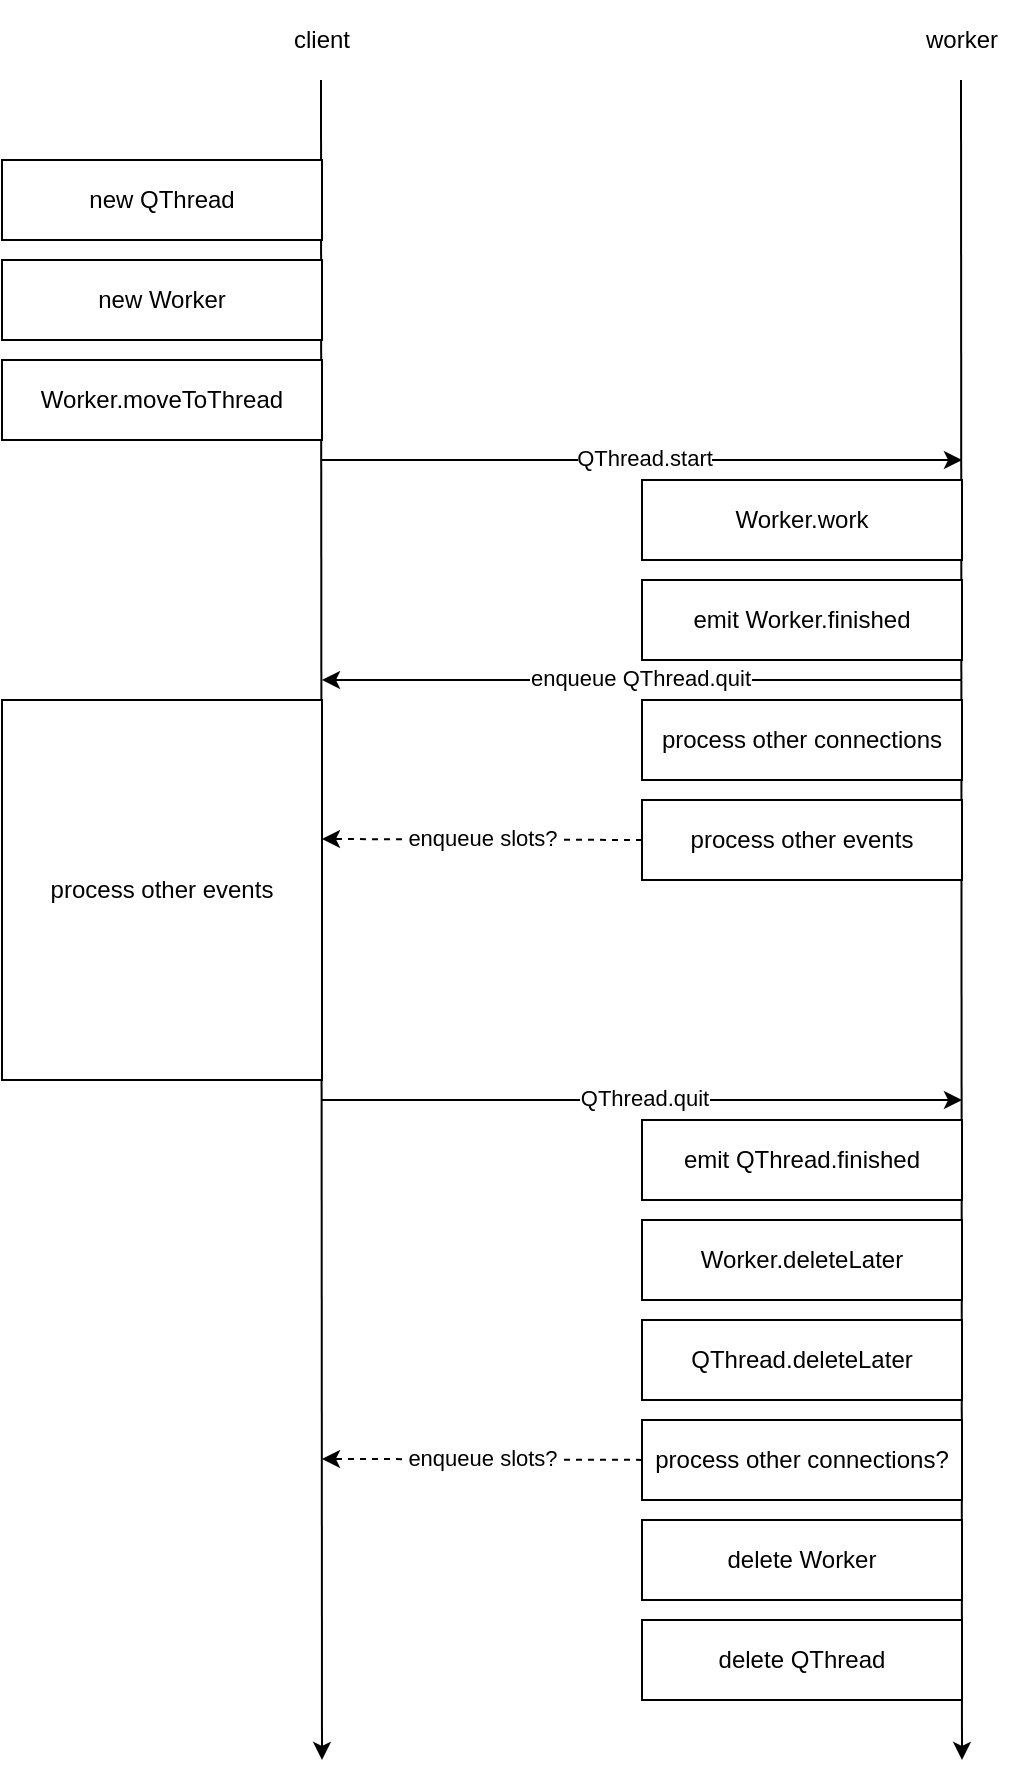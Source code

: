 <mxfile version="22.0.0" type="github">
  <diagram name="Page-1" id="tmUIB9Mfei0qjDSWE34u">
    <mxGraphModel dx="1060" dy="686" grid="1" gridSize="10" guides="1" tooltips="1" connect="1" arrows="1" fold="1" page="1" pageScale="1" pageWidth="850" pageHeight="1100" math="0" shadow="0">
      <root>
        <mxCell id="0" />
        <mxCell id="1" parent="0" />
        <mxCell id="QuhtVS0g5ab3AL7SEz5x-1" value="" style="endArrow=classic;html=1;rounded=0;" parent="1" edge="1">
          <mxGeometry width="50" height="50" relative="1" as="geometry">
            <mxPoint x="239.5" y="120" as="sourcePoint" />
            <mxPoint x="240" y="960" as="targetPoint" />
          </mxGeometry>
        </mxCell>
        <mxCell id="QuhtVS0g5ab3AL7SEz5x-2" value="client" style="text;html=1;strokeColor=none;fillColor=none;align=center;verticalAlign=middle;whiteSpace=wrap;rounded=0;" parent="1" vertex="1">
          <mxGeometry x="210" y="80" width="60" height="40" as="geometry" />
        </mxCell>
        <mxCell id="QuhtVS0g5ab3AL7SEz5x-3" value="worker" style="text;html=1;strokeColor=none;fillColor=none;align=center;verticalAlign=middle;whiteSpace=wrap;rounded=0;" parent="1" vertex="1">
          <mxGeometry x="530" y="80" width="60" height="40" as="geometry" />
        </mxCell>
        <mxCell id="QuhtVS0g5ab3AL7SEz5x-4" value="" style="endArrow=classic;html=1;rounded=0;" parent="1" edge="1">
          <mxGeometry width="50" height="50" relative="1" as="geometry">
            <mxPoint x="559.5" y="120" as="sourcePoint" />
            <mxPoint x="560" y="960" as="targetPoint" />
          </mxGeometry>
        </mxCell>
        <mxCell id="QuhtVS0g5ab3AL7SEz5x-7" value="new QThread" style="rounded=0;whiteSpace=wrap;html=1;" parent="1" vertex="1">
          <mxGeometry x="80" y="160" width="160" height="40" as="geometry" />
        </mxCell>
        <mxCell id="QuhtVS0g5ab3AL7SEz5x-8" value="new Worker" style="rounded=0;whiteSpace=wrap;html=1;" parent="1" vertex="1">
          <mxGeometry x="80" y="210" width="160" height="40" as="geometry" />
        </mxCell>
        <mxCell id="QuhtVS0g5ab3AL7SEz5x-9" value="" style="endArrow=classic;html=1;rounded=0;" parent="1" edge="1">
          <mxGeometry width="50" height="50" relative="1" as="geometry">
            <mxPoint x="240" y="310" as="sourcePoint" />
            <mxPoint x="560" y="310" as="targetPoint" />
          </mxGeometry>
        </mxCell>
        <mxCell id="QuhtVS0g5ab3AL7SEz5x-11" value="QThread.start" style="edgeLabel;html=1;align=center;verticalAlign=middle;resizable=0;points=[];" parent="QuhtVS0g5ab3AL7SEz5x-9" vertex="1" connectable="0">
          <mxGeometry x="0.006" y="3" relative="1" as="geometry">
            <mxPoint y="2" as="offset" />
          </mxGeometry>
        </mxCell>
        <mxCell id="QuhtVS0g5ab3AL7SEz5x-12" value="Worker.work" style="rounded=0;whiteSpace=wrap;html=1;" parent="1" vertex="1">
          <mxGeometry x="400" y="320" width="160" height="40" as="geometry" />
        </mxCell>
        <mxCell id="QuhtVS0g5ab3AL7SEz5x-13" value="Worker.moveToThread" style="rounded=0;whiteSpace=wrap;html=1;" parent="1" vertex="1">
          <mxGeometry x="80" y="260" width="160" height="40" as="geometry" />
        </mxCell>
        <mxCell id="QuhtVS0g5ab3AL7SEz5x-14" value="emit Worker.finished" style="rounded=0;whiteSpace=wrap;html=1;" parent="1" vertex="1">
          <mxGeometry x="400" y="370" width="160" height="40" as="geometry" />
        </mxCell>
        <mxCell id="QuhtVS0g5ab3AL7SEz5x-15" value="Worker.deleteLater" style="rounded=0;whiteSpace=wrap;html=1;" parent="1" vertex="1">
          <mxGeometry x="400" y="690" width="160" height="40" as="geometry" />
        </mxCell>
        <mxCell id="QuhtVS0g5ab3AL7SEz5x-16" value="" style="endArrow=classic;html=1;rounded=0;" parent="1" edge="1">
          <mxGeometry width="50" height="50" relative="1" as="geometry">
            <mxPoint x="560" y="420" as="sourcePoint" />
            <mxPoint x="240" y="420" as="targetPoint" />
          </mxGeometry>
        </mxCell>
        <mxCell id="QuhtVS0g5ab3AL7SEz5x-17" value="enqueue QThread.quit" style="edgeLabel;html=1;align=center;verticalAlign=middle;resizable=0;points=[];" parent="QuhtVS0g5ab3AL7SEz5x-16" vertex="1" connectable="0">
          <mxGeometry x="0.006" y="3" relative="1" as="geometry">
            <mxPoint y="-4" as="offset" />
          </mxGeometry>
        </mxCell>
        <mxCell id="QuhtVS0g5ab3AL7SEz5x-18" value="process other events" style="rounded=0;whiteSpace=wrap;html=1;" parent="1" vertex="1">
          <mxGeometry x="80" y="430" width="160" height="190" as="geometry" />
        </mxCell>
        <mxCell id="QuhtVS0g5ab3AL7SEz5x-19" value="process other connections" style="rounded=0;whiteSpace=wrap;html=1;" parent="1" vertex="1">
          <mxGeometry x="400" y="430" width="160" height="40" as="geometry" />
        </mxCell>
        <mxCell id="QuhtVS0g5ab3AL7SEz5x-20" value="delete Worker" style="rounded=0;whiteSpace=wrap;html=1;" parent="1" vertex="1">
          <mxGeometry x="400" y="840" width="160" height="40" as="geometry" />
        </mxCell>
        <mxCell id="QuhtVS0g5ab3AL7SEz5x-21" value="" style="endArrow=classic;html=1;rounded=0;" parent="1" edge="1">
          <mxGeometry width="50" height="50" relative="1" as="geometry">
            <mxPoint x="240" y="630" as="sourcePoint" />
            <mxPoint x="560" y="630" as="targetPoint" />
          </mxGeometry>
        </mxCell>
        <mxCell id="QuhtVS0g5ab3AL7SEz5x-22" value="QThread.quit" style="edgeLabel;html=1;align=center;verticalAlign=middle;resizable=0;points=[];" parent="QuhtVS0g5ab3AL7SEz5x-21" vertex="1" connectable="0">
          <mxGeometry x="0.006" y="3" relative="1" as="geometry">
            <mxPoint y="2" as="offset" />
          </mxGeometry>
        </mxCell>
        <mxCell id="QuhtVS0g5ab3AL7SEz5x-23" value="process other events" style="rounded=0;whiteSpace=wrap;html=1;" parent="1" vertex="1">
          <mxGeometry x="400" y="480" width="160" height="40" as="geometry" />
        </mxCell>
        <mxCell id="QuhtVS0g5ab3AL7SEz5x-24" value="emit QThread.finished" style="rounded=0;whiteSpace=wrap;html=1;" parent="1" vertex="1">
          <mxGeometry x="400" y="640" width="160" height="40" as="geometry" />
        </mxCell>
        <mxCell id="QuhtVS0g5ab3AL7SEz5x-25" value="delete QThread" style="rounded=0;whiteSpace=wrap;html=1;" parent="1" vertex="1">
          <mxGeometry x="400" y="890" width="160" height="40" as="geometry" />
        </mxCell>
        <mxCell id="QuhtVS0g5ab3AL7SEz5x-26" value="process other connections?" style="rounded=0;whiteSpace=wrap;html=1;" parent="1" vertex="1">
          <mxGeometry x="400" y="790" width="160" height="40" as="geometry" />
        </mxCell>
        <mxCell id="uwngYj1vITboo7_BG4Ue-1" value="QThread.deleteLater" style="rounded=0;whiteSpace=wrap;html=1;" vertex="1" parent="1">
          <mxGeometry x="400" y="740" width="160" height="40" as="geometry" />
        </mxCell>
        <mxCell id="uwngYj1vITboo7_BG4Ue-2" value="" style="endArrow=classic;html=1;rounded=0;dashed=1;" edge="1" parent="1">
          <mxGeometry width="50" height="50" relative="1" as="geometry">
            <mxPoint x="400" y="500" as="sourcePoint" />
            <mxPoint x="240" y="499.5" as="targetPoint" />
          </mxGeometry>
        </mxCell>
        <mxCell id="uwngYj1vITboo7_BG4Ue-3" value="enqueue slots?" style="edgeLabel;html=1;align=center;verticalAlign=middle;resizable=0;points=[];" vertex="1" connectable="0" parent="uwngYj1vITboo7_BG4Ue-2">
          <mxGeometry x="0.006" y="3" relative="1" as="geometry">
            <mxPoint y="-4" as="offset" />
          </mxGeometry>
        </mxCell>
        <mxCell id="uwngYj1vITboo7_BG4Ue-4" value="" style="endArrow=classic;html=1;rounded=0;dashed=1;" edge="1" parent="1">
          <mxGeometry width="50" height="50" relative="1" as="geometry">
            <mxPoint x="400" y="809.94" as="sourcePoint" />
            <mxPoint x="240" y="809.44" as="targetPoint" />
          </mxGeometry>
        </mxCell>
        <mxCell id="uwngYj1vITboo7_BG4Ue-5" value="enqueue slots?" style="edgeLabel;html=1;align=center;verticalAlign=middle;resizable=0;points=[];" vertex="1" connectable="0" parent="uwngYj1vITboo7_BG4Ue-4">
          <mxGeometry x="0.006" y="3" relative="1" as="geometry">
            <mxPoint y="-4" as="offset" />
          </mxGeometry>
        </mxCell>
      </root>
    </mxGraphModel>
  </diagram>
</mxfile>
